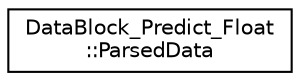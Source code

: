 digraph "Graphical Class Hierarchy"
{
  edge [fontname="Helvetica",fontsize="10",labelfontname="Helvetica",labelfontsize="10"];
  node [fontname="Helvetica",fontsize="10",shape=record];
  rankdir="LR";
  Node1 [label="DataBlock_Predict_Float\l::ParsedData",height=0.2,width=0.4,color="black", fillcolor="white", style="filled",URL="$structRNReplicaNet_1_1DataBlock__Predict__Float_1_1ParsedData.html"];
}

